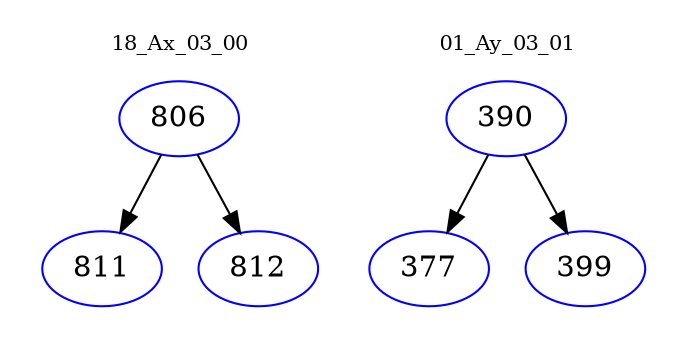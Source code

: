 digraph{
subgraph cluster_0 {
color = white
label = "18_Ax_03_00";
fontsize=10;
T0_806 [label="806", color="blue"]
T0_806 -> T0_811 [color="black"]
T0_811 [label="811", color="blue"]
T0_806 -> T0_812 [color="black"]
T0_812 [label="812", color="blue"]
}
subgraph cluster_1 {
color = white
label = "01_Ay_03_01";
fontsize=10;
T1_390 [label="390", color="blue"]
T1_390 -> T1_377 [color="black"]
T1_377 [label="377", color="blue"]
T1_390 -> T1_399 [color="black"]
T1_399 [label="399", color="blue"]
}
}
